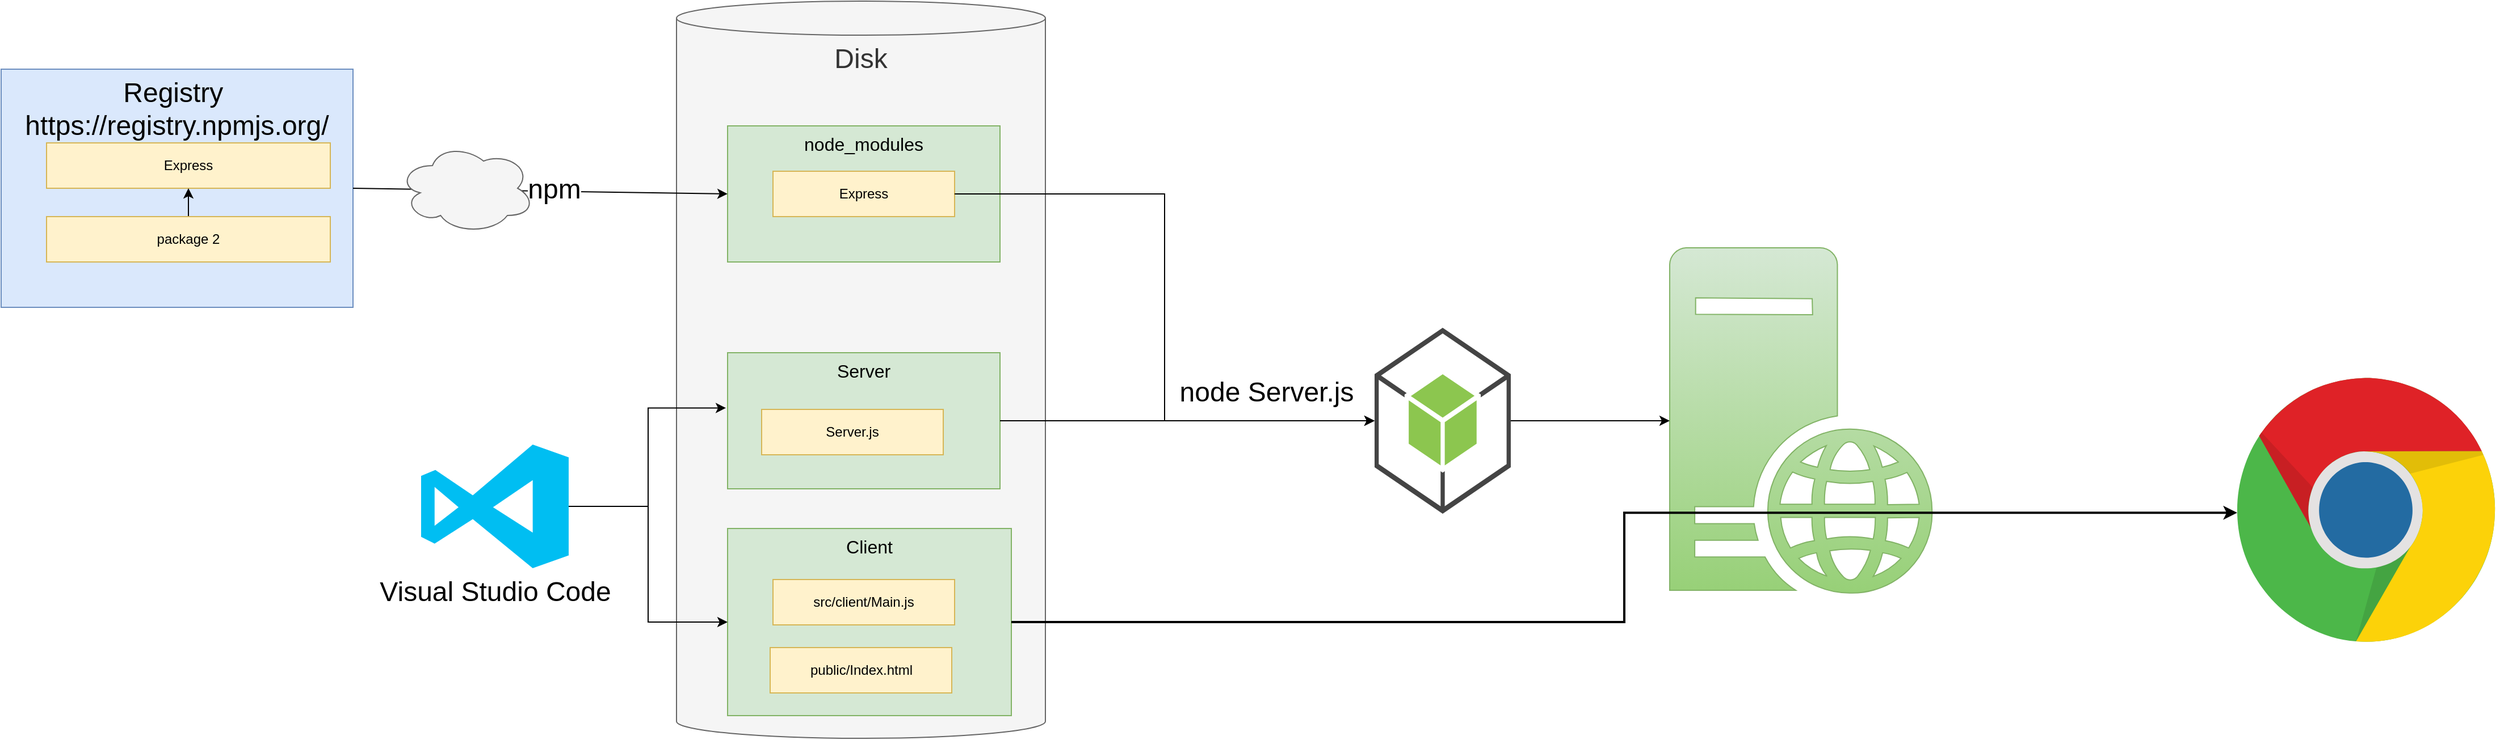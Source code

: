 <mxfile version="21.6.1" type="device">
  <diagram name="Page-1" id="Oto3vCz0UdIOsgtr0guS">
    <mxGraphModel dx="1888" dy="704" grid="1" gridSize="10" guides="1" tooltips="1" connect="1" arrows="1" fold="1" page="1" pageScale="1" pageWidth="850" pageHeight="1100" math="0" shadow="0">
      <root>
        <mxCell id="0" />
        <mxCell id="1" parent="0" />
        <mxCell id="jyOscRKNoB6PUAPRNsIw-16" value="&lt;font style=&quot;font-size: 24px;&quot;&gt;Disk&lt;/font&gt;" style="shape=cylinder3;whiteSpace=wrap;html=1;boundedLbl=1;backgroundOutline=1;size=15;verticalAlign=top;fillColor=#f5f5f5;fontColor=#333333;strokeColor=#666666;" parent="1" vertex="1">
          <mxGeometry x="235" y="50" width="325" height="650" as="geometry" />
        </mxCell>
        <mxCell id="VCBSVivnQ_61nUVmc-9F-22" value="Server" style="rounded=0;whiteSpace=wrap;html=1;verticalAlign=top;fillColor=#d5e8d4;strokeColor=#82b366;fontSize=16;" parent="1" vertex="1">
          <mxGeometry x="280" y="360" width="240" height="120" as="geometry" />
        </mxCell>
        <mxCell id="VCBSVivnQ_61nUVmc-9F-29" value="&lt;font style=&quot;font-size: 16px;&quot;&gt;Client&lt;/font&gt;" style="rounded=0;whiteSpace=wrap;html=1;verticalAlign=top;fillColor=#d5e8d4;strokeColor=#82b366;" parent="1" vertex="1">
          <mxGeometry x="280" y="515" width="250" height="165" as="geometry" />
        </mxCell>
        <mxCell id="VCBSVivnQ_61nUVmc-9F-4" value="node_modules" style="rounded=0;whiteSpace=wrap;html=1;verticalAlign=top;fillColor=#d5e8d4;strokeColor=#82b366;fontSize=16;" parent="1" vertex="1">
          <mxGeometry x="280" y="160" width="240" height="120" as="geometry" />
        </mxCell>
        <mxCell id="VCBSVivnQ_61nUVmc-9F-2" value="Express" style="rounded=0;whiteSpace=wrap;html=1;fillColor=#fff2cc;strokeColor=#d6b656;" parent="1" vertex="1">
          <mxGeometry x="320" y="200" width="160" height="40" as="geometry" />
        </mxCell>
        <mxCell id="VCBSVivnQ_61nUVmc-9F-6" value="Registry&amp;nbsp;&lt;br style=&quot;font-size: 24px;&quot;&gt;https://registry.npmjs.org/" style="rounded=0;whiteSpace=wrap;html=1;verticalAlign=top;fillColor=#dae8fc;strokeColor=#6c8ebf;fontSize=24;" parent="1" vertex="1">
          <mxGeometry x="-360" y="110" width="310" height="210" as="geometry" />
        </mxCell>
        <mxCell id="VCBSVivnQ_61nUVmc-9F-7" value="Express" style="rounded=0;whiteSpace=wrap;html=1;fillColor=#fff2cc;strokeColor=#d6b656;" parent="1" vertex="1">
          <mxGeometry x="-320" y="175" width="250" height="40" as="geometry" />
        </mxCell>
        <mxCell id="jyOscRKNoB6PUAPRNsIw-1" value="" style="edgeStyle=orthogonalEdgeStyle;rounded=0;orthogonalLoop=1;jettySize=auto;html=1;" parent="1" source="VCBSVivnQ_61nUVmc-9F-8" target="VCBSVivnQ_61nUVmc-9F-7" edge="1">
          <mxGeometry relative="1" as="geometry" />
        </mxCell>
        <mxCell id="VCBSVivnQ_61nUVmc-9F-8" value="package 2" style="rounded=0;whiteSpace=wrap;html=1;fillColor=#fff2cc;strokeColor=#d6b656;" parent="1" vertex="1">
          <mxGeometry x="-320" y="240" width="250" height="40" as="geometry" />
        </mxCell>
        <mxCell id="VCBSVivnQ_61nUVmc-9F-17" value="" style="endArrow=classic;html=1;rounded=0;exitX=1;exitY=0.5;exitDx=0;exitDy=0;entryX=0;entryY=0.5;entryDx=0;entryDy=0;" parent="1" source="VCBSVivnQ_61nUVmc-9F-6" target="VCBSVivnQ_61nUVmc-9F-4" edge="1">
          <mxGeometry width="50" height="50" relative="1" as="geometry">
            <mxPoint x="280" y="340" as="sourcePoint" />
            <mxPoint x="330" y="290" as="targetPoint" />
          </mxGeometry>
        </mxCell>
        <mxCell id="VCBSVivnQ_61nUVmc-9F-18" value="&lt;font style=&quot;font-size: 24px;&quot;&gt;npm&lt;/font&gt;" style="edgeLabel;html=1;align=center;verticalAlign=middle;resizable=0;points=[];fontSize=10;" parent="VCBSVivnQ_61nUVmc-9F-17" vertex="1" connectable="0">
          <mxGeometry x="0.072" y="2" relative="1" as="geometry">
            <mxPoint as="offset" />
          </mxGeometry>
        </mxCell>
        <mxCell id="VCBSVivnQ_61nUVmc-9F-19" value="" style="ellipse;shape=cloud;whiteSpace=wrap;html=1;fillColor=#f5f5f5;fontColor=#333333;strokeColor=#666666;" parent="1" vertex="1">
          <mxGeometry x="-10" y="175" width="120" height="80" as="geometry" />
        </mxCell>
        <mxCell id="VCBSVivnQ_61nUVmc-9F-30" value="src/client/Main.js" style="rounded=0;whiteSpace=wrap;html=1;fillColor=#fff2cc;strokeColor=#d6b656;" parent="1" vertex="1">
          <mxGeometry x="320" y="560" width="160" height="40" as="geometry" />
        </mxCell>
        <mxCell id="VCBSVivnQ_61nUVmc-9F-32" value="" style="sketch=0;aspect=fixed;pointerEvents=1;shadow=0;dashed=0;html=1;strokeColor=#82b366;labelPosition=center;verticalLabelPosition=bottom;verticalAlign=top;align=center;fillColor=#d5e8d4;shape=mxgraph.mscae.enterprise.web_server;gradientColor=#97d077;" parent="1" vertex="1">
          <mxGeometry x="1110" y="267.5" width="231.8" height="305" as="geometry" />
        </mxCell>
        <mxCell id="jyOscRKNoB6PUAPRNsIw-9" value="Server.js" style="rounded=0;whiteSpace=wrap;html=1;fillColor=#fff2cc;strokeColor=#d6b656;" parent="1" vertex="1">
          <mxGeometry x="310" y="410" width="160" height="40" as="geometry" />
        </mxCell>
        <mxCell id="jyOscRKNoB6PUAPRNsIw-11" value="&lt;font style=&quot;font-size: 24px;&quot;&gt;Visual Studio Code&lt;/font&gt;" style="verticalLabelPosition=bottom;html=1;verticalAlign=top;align=center;strokeColor=none;fillColor=#00BEF2;shape=mxgraph.azure.visual_studio_online;" parent="1" vertex="1">
          <mxGeometry x="10" y="441" width="130" height="109" as="geometry" />
        </mxCell>
        <mxCell id="jyOscRKNoB6PUAPRNsIw-13" value="" style="endArrow=classic;html=1;rounded=0;edgeStyle=orthogonalEdgeStyle;exitX=1;exitY=0.5;exitDx=0;exitDy=0;exitPerimeter=0;entryX=-0.006;entryY=0.406;entryDx=0;entryDy=0;entryPerimeter=0;" parent="1" source="jyOscRKNoB6PUAPRNsIw-11" target="VCBSVivnQ_61nUVmc-9F-22" edge="1">
          <mxGeometry width="50" height="50" relative="1" as="geometry">
            <mxPoint x="370" y="300" as="sourcePoint" />
            <mxPoint x="420" y="250" as="targetPoint" />
          </mxGeometry>
        </mxCell>
        <mxCell id="jyOscRKNoB6PUAPRNsIw-14" value="" style="endArrow=classic;html=1;rounded=0;edgeStyle=orthogonalEdgeStyle;entryX=0;entryY=0.5;entryDx=0;entryDy=0;" parent="1" source="jyOscRKNoB6PUAPRNsIw-11" target="VCBSVivnQ_61nUVmc-9F-29" edge="1">
          <mxGeometry width="50" height="50" relative="1" as="geometry">
            <mxPoint x="370" y="300" as="sourcePoint" />
            <mxPoint x="420" y="250" as="targetPoint" />
          </mxGeometry>
        </mxCell>
        <mxCell id="jyOscRKNoB6PUAPRNsIw-12" value="" style="outlineConnect=0;dashed=0;verticalLabelPosition=bottom;verticalAlign=top;align=center;html=1;shape=mxgraph.aws3.android;fillColor=#8CC64F;gradientColor=none;" parent="1" vertex="1">
          <mxGeometry x="850" y="338" width="120" height="164" as="geometry" />
        </mxCell>
        <mxCell id="jyOscRKNoB6PUAPRNsIw-20" value="" style="endArrow=classic;html=1;rounded=0;entryX=0;entryY=0.5;entryDx=0;entryDy=0;entryPerimeter=0;" parent="1" source="VCBSVivnQ_61nUVmc-9F-22" target="jyOscRKNoB6PUAPRNsIw-12" edge="1">
          <mxGeometry width="50" height="50" relative="1" as="geometry">
            <mxPoint x="370" y="480" as="sourcePoint" />
            <mxPoint x="420" y="430" as="targetPoint" />
          </mxGeometry>
        </mxCell>
        <mxCell id="jyOscRKNoB6PUAPRNsIw-21" value="" style="endArrow=classic;html=1;rounded=0;edgeStyle=orthogonalEdgeStyle;entryX=0;entryY=0.5;entryDx=0;entryDy=0;entryPerimeter=0;exitX=1;exitY=0.5;exitDx=0;exitDy=0;" parent="1" source="VCBSVivnQ_61nUVmc-9F-2" target="jyOscRKNoB6PUAPRNsIw-12" edge="1">
          <mxGeometry width="50" height="50" relative="1" as="geometry">
            <mxPoint x="370" y="480" as="sourcePoint" />
            <mxPoint x="420" y="430" as="targetPoint" />
          </mxGeometry>
        </mxCell>
        <mxCell id="jyOscRKNoB6PUAPRNsIw-22" value="node Server.js" style="text;html=1;strokeColor=none;fillColor=none;align=center;verticalAlign=middle;whiteSpace=wrap;rounded=0;fontSize=24;" parent="1" vertex="1">
          <mxGeometry x="660" y="380" width="190" height="30" as="geometry" />
        </mxCell>
        <mxCell id="jyOscRKNoB6PUAPRNsIw-23" value="" style="endArrow=classic;html=1;rounded=0;entryX=0;entryY=0.5;entryDx=0;entryDy=0;entryPerimeter=0;exitX=1;exitY=0.5;exitDx=0;exitDy=0;exitPerimeter=0;" parent="1" source="jyOscRKNoB6PUAPRNsIw-12" target="VCBSVivnQ_61nUVmc-9F-32" edge="1">
          <mxGeometry width="50" height="50" relative="1" as="geometry">
            <mxPoint x="710" y="480" as="sourcePoint" />
            <mxPoint x="760" y="430" as="targetPoint" />
          </mxGeometry>
        </mxCell>
        <mxCell id="jyOscRKNoB6PUAPRNsIw-24" value="public/Index.html" style="rounded=0;whiteSpace=wrap;html=1;fillColor=#fff2cc;strokeColor=#d6b656;" parent="1" vertex="1">
          <mxGeometry x="317.5" y="620" width="160" height="40" as="geometry" />
        </mxCell>
        <mxCell id="jyOscRKNoB6PUAPRNsIw-27" value="" style="endArrow=classic;html=1;rounded=0;edgeStyle=orthogonalEdgeStyle;exitX=1;exitY=0.5;exitDx=0;exitDy=0;strokeWidth=2;" parent="1" source="VCBSVivnQ_61nUVmc-9F-29" target="jyOscRKNoB6PUAPRNsIw-28" edge="1">
          <mxGeometry width="50" height="50" relative="1" as="geometry">
            <mxPoint x="710" y="480" as="sourcePoint" />
            <mxPoint x="1030" y="610" as="targetPoint" />
          </mxGeometry>
        </mxCell>
        <mxCell id="jyOscRKNoB6PUAPRNsIw-28" value="" style="dashed=0;outlineConnect=0;html=1;align=center;labelPosition=center;verticalLabelPosition=bottom;verticalAlign=top;shape=mxgraph.weblogos.chrome" parent="1" vertex="1">
          <mxGeometry x="1610" y="382.3" width="230" height="237.7" as="geometry" />
        </mxCell>
      </root>
    </mxGraphModel>
  </diagram>
</mxfile>

